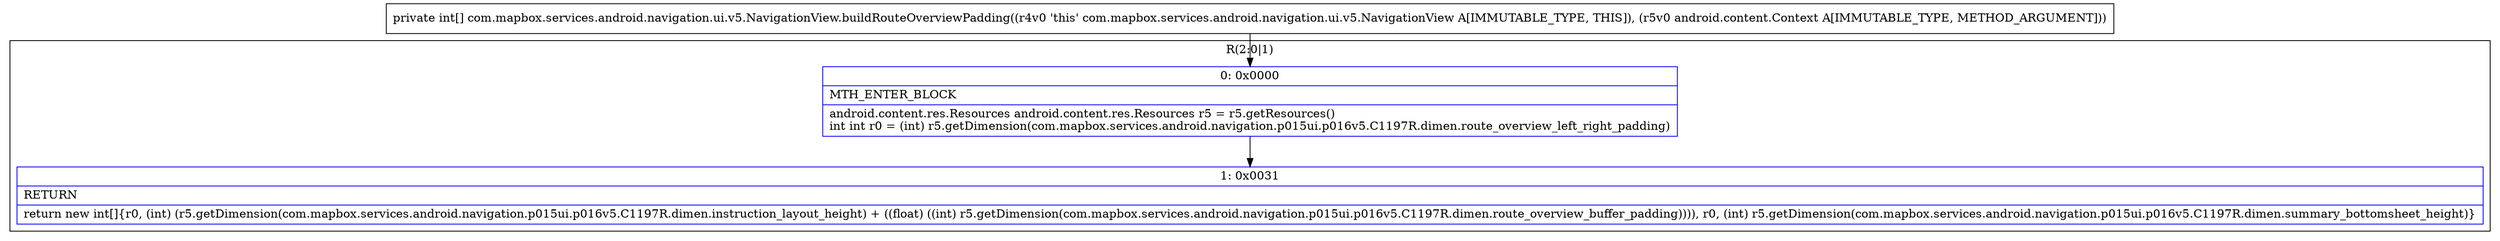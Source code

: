 digraph "CFG forcom.mapbox.services.android.navigation.ui.v5.NavigationView.buildRouteOverviewPadding(Landroid\/content\/Context;)[I" {
subgraph cluster_Region_2103907893 {
label = "R(2:0|1)";
node [shape=record,color=blue];
Node_0 [shape=record,label="{0\:\ 0x0000|MTH_ENTER_BLOCK\l|android.content.res.Resources android.content.res.Resources r5 = r5.getResources()\lint int r0 = (int) r5.getDimension(com.mapbox.services.android.navigation.p015ui.p016v5.C1197R.dimen.route_overview_left_right_padding)\l}"];
Node_1 [shape=record,label="{1\:\ 0x0031|RETURN\l|return new int[]\{r0, (int) (r5.getDimension(com.mapbox.services.android.navigation.p015ui.p016v5.C1197R.dimen.instruction_layout_height) + ((float) ((int) r5.getDimension(com.mapbox.services.android.navigation.p015ui.p016v5.C1197R.dimen.route_overview_buffer_padding)))), r0, (int) r5.getDimension(com.mapbox.services.android.navigation.p015ui.p016v5.C1197R.dimen.summary_bottomsheet_height)\}\l}"];
}
MethodNode[shape=record,label="{private int[] com.mapbox.services.android.navigation.ui.v5.NavigationView.buildRouteOverviewPadding((r4v0 'this' com.mapbox.services.android.navigation.ui.v5.NavigationView A[IMMUTABLE_TYPE, THIS]), (r5v0 android.content.Context A[IMMUTABLE_TYPE, METHOD_ARGUMENT])) }"];
MethodNode -> Node_0;
Node_0 -> Node_1;
}

